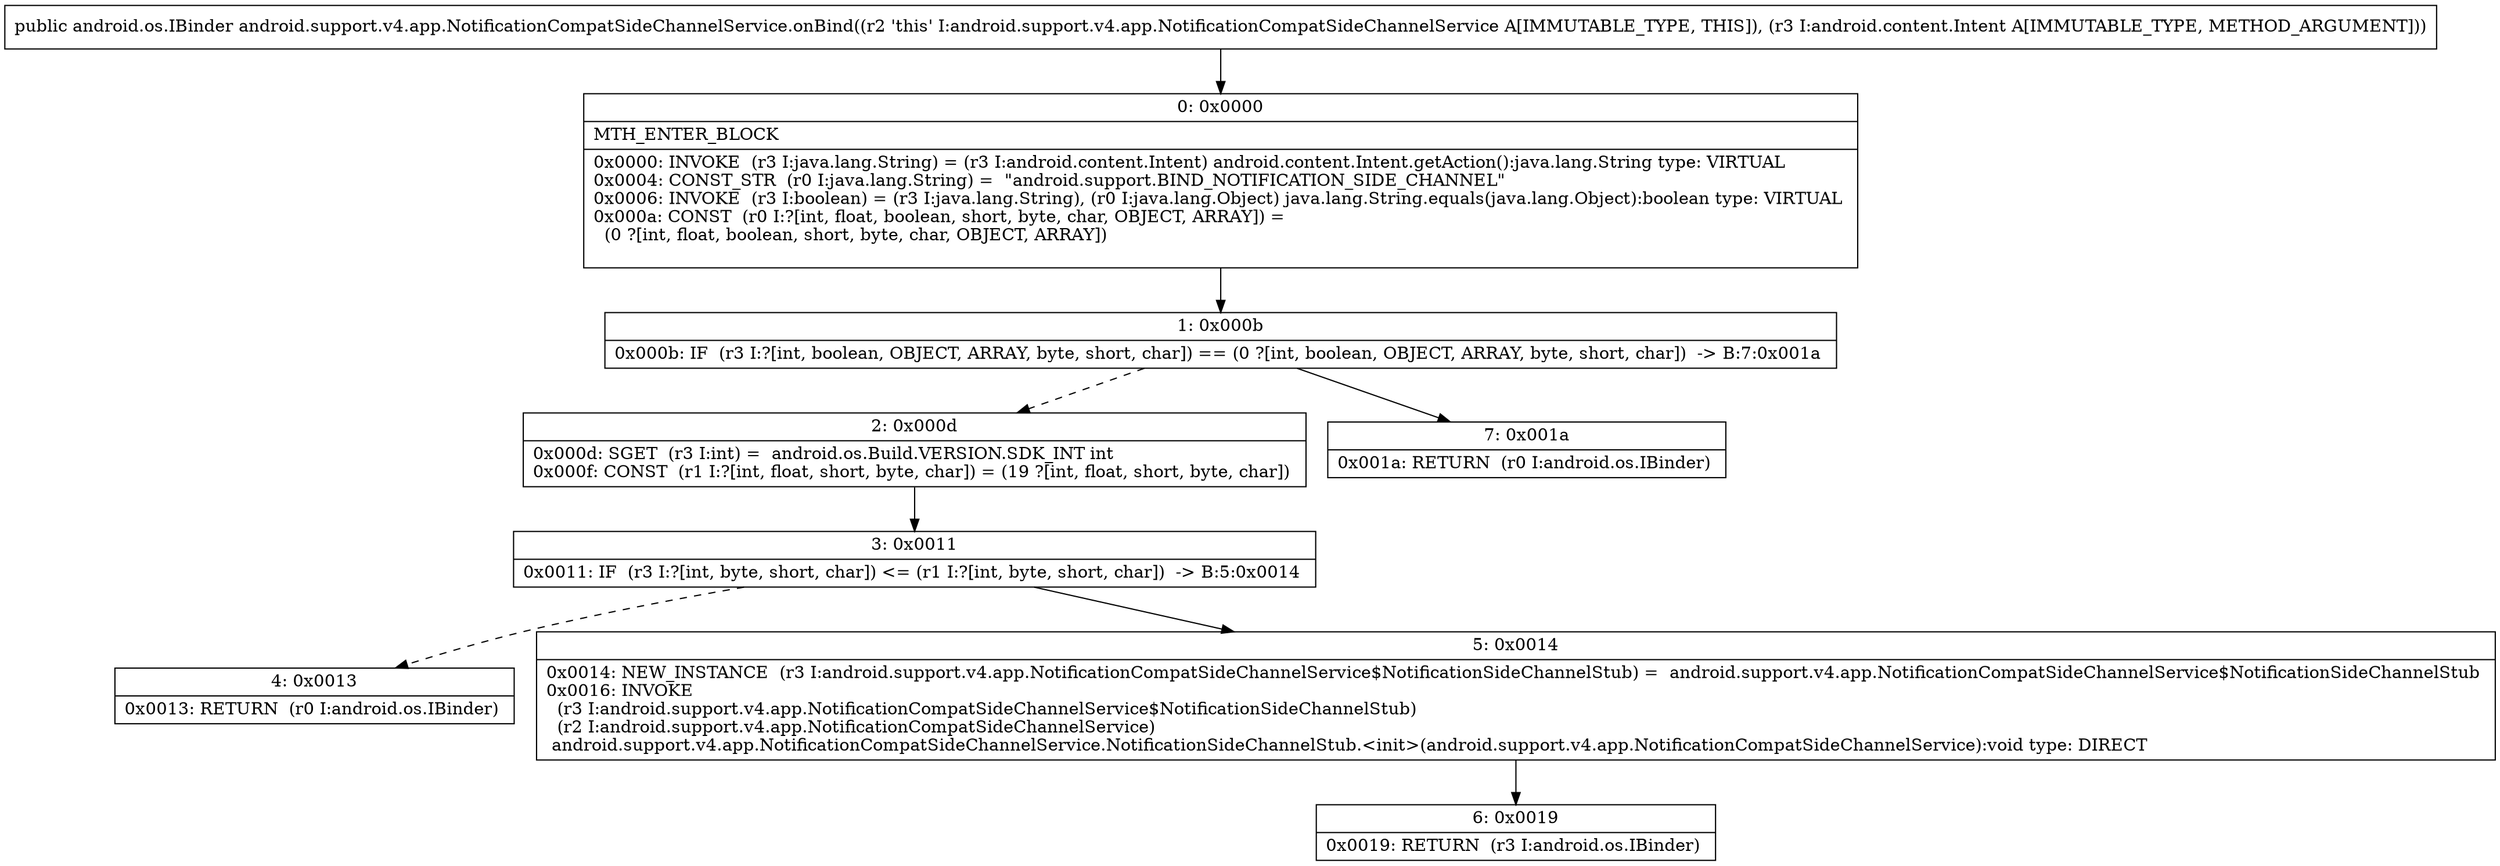 digraph "CFG forandroid.support.v4.app.NotificationCompatSideChannelService.onBind(Landroid\/content\/Intent;)Landroid\/os\/IBinder;" {
Node_0 [shape=record,label="{0\:\ 0x0000|MTH_ENTER_BLOCK\l|0x0000: INVOKE  (r3 I:java.lang.String) = (r3 I:android.content.Intent) android.content.Intent.getAction():java.lang.String type: VIRTUAL \l0x0004: CONST_STR  (r0 I:java.lang.String) =  \"android.support.BIND_NOTIFICATION_SIDE_CHANNEL\" \l0x0006: INVOKE  (r3 I:boolean) = (r3 I:java.lang.String), (r0 I:java.lang.Object) java.lang.String.equals(java.lang.Object):boolean type: VIRTUAL \l0x000a: CONST  (r0 I:?[int, float, boolean, short, byte, char, OBJECT, ARRAY]) = \l  (0 ?[int, float, boolean, short, byte, char, OBJECT, ARRAY])\l \l}"];
Node_1 [shape=record,label="{1\:\ 0x000b|0x000b: IF  (r3 I:?[int, boolean, OBJECT, ARRAY, byte, short, char]) == (0 ?[int, boolean, OBJECT, ARRAY, byte, short, char])  \-\> B:7:0x001a \l}"];
Node_2 [shape=record,label="{2\:\ 0x000d|0x000d: SGET  (r3 I:int) =  android.os.Build.VERSION.SDK_INT int \l0x000f: CONST  (r1 I:?[int, float, short, byte, char]) = (19 ?[int, float, short, byte, char]) \l}"];
Node_3 [shape=record,label="{3\:\ 0x0011|0x0011: IF  (r3 I:?[int, byte, short, char]) \<= (r1 I:?[int, byte, short, char])  \-\> B:5:0x0014 \l}"];
Node_4 [shape=record,label="{4\:\ 0x0013|0x0013: RETURN  (r0 I:android.os.IBinder) \l}"];
Node_5 [shape=record,label="{5\:\ 0x0014|0x0014: NEW_INSTANCE  (r3 I:android.support.v4.app.NotificationCompatSideChannelService$NotificationSideChannelStub) =  android.support.v4.app.NotificationCompatSideChannelService$NotificationSideChannelStub \l0x0016: INVOKE  \l  (r3 I:android.support.v4.app.NotificationCompatSideChannelService$NotificationSideChannelStub)\l  (r2 I:android.support.v4.app.NotificationCompatSideChannelService)\l android.support.v4.app.NotificationCompatSideChannelService.NotificationSideChannelStub.\<init\>(android.support.v4.app.NotificationCompatSideChannelService):void type: DIRECT \l}"];
Node_6 [shape=record,label="{6\:\ 0x0019|0x0019: RETURN  (r3 I:android.os.IBinder) \l}"];
Node_7 [shape=record,label="{7\:\ 0x001a|0x001a: RETURN  (r0 I:android.os.IBinder) \l}"];
MethodNode[shape=record,label="{public android.os.IBinder android.support.v4.app.NotificationCompatSideChannelService.onBind((r2 'this' I:android.support.v4.app.NotificationCompatSideChannelService A[IMMUTABLE_TYPE, THIS]), (r3 I:android.content.Intent A[IMMUTABLE_TYPE, METHOD_ARGUMENT])) }"];
MethodNode -> Node_0;
Node_0 -> Node_1;
Node_1 -> Node_2[style=dashed];
Node_1 -> Node_7;
Node_2 -> Node_3;
Node_3 -> Node_4[style=dashed];
Node_3 -> Node_5;
Node_5 -> Node_6;
}


